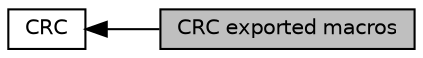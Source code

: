 digraph "CRC exported macros"
{
  edge [fontname="Helvetica",fontsize="10",labelfontname="Helvetica",labelfontsize="10"];
  node [fontname="Helvetica",fontsize="10",shape=record];
  rankdir=LR;
  Node0 [label="CRC exported macros",height=0.2,width=0.4,color="black", fillcolor="grey75", style="filled", fontcolor="black"];
  Node1 [label="CRC",height=0.2,width=0.4,color="black", fillcolor="white", style="filled",URL="$group___c_r_c.html",tooltip="CRC HAL module driver. "];
  Node1->Node0 [shape=plaintext, dir="back", style="solid"];
}
